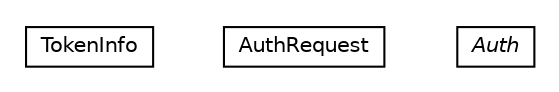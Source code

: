 #!/usr/local/bin/dot
#
# Class diagram 
# Generated by UMLGraph version R5_6-24-gf6e263 (http://www.umlgraph.org/)
#

digraph G {
	edge [fontname="Helvetica",fontsize=10,labelfontname="Helvetica",labelfontsize=10];
	node [fontname="Helvetica",fontsize=10,shape=plaintext];
	nodesep=0.25;
	ranksep=0.5;
	// io.reinert.requestor.oauth2.TokenInfo
	c2389 [label=<<table title="io.reinert.requestor.oauth2.TokenInfo" border="0" cellborder="1" cellspacing="0" cellpadding="2" port="p" href="./TokenInfo.html">
		<tr><td><table border="0" cellspacing="0" cellpadding="1">
<tr><td align="center" balign="center"> TokenInfo </td></tr>
		</table></td></tr>
		</table>>, URL="./TokenInfo.html", fontname="Helvetica", fontcolor="black", fontsize=10.0];
	// io.reinert.requestor.oauth2.AuthRequest
	c2390 [label=<<table title="io.reinert.requestor.oauth2.AuthRequest" border="0" cellborder="1" cellspacing="0" cellpadding="2" port="p" href="./AuthRequest.html">
		<tr><td><table border="0" cellspacing="0" cellpadding="1">
<tr><td align="center" balign="center"> AuthRequest </td></tr>
		</table></td></tr>
		</table>>, URL="./AuthRequest.html", fontname="Helvetica", fontcolor="black", fontsize=10.0];
	// io.reinert.requestor.oauth2.Auth
	c2391 [label=<<table title="io.reinert.requestor.oauth2.Auth" border="0" cellborder="1" cellspacing="0" cellpadding="2" port="p" href="./Auth.html">
		<tr><td><table border="0" cellspacing="0" cellpadding="1">
<tr><td align="center" balign="center"><font face="Helvetica-Oblique"> Auth </font></td></tr>
		</table></td></tr>
		</table>>, URL="./Auth.html", fontname="Helvetica", fontcolor="black", fontsize=10.0];
}

